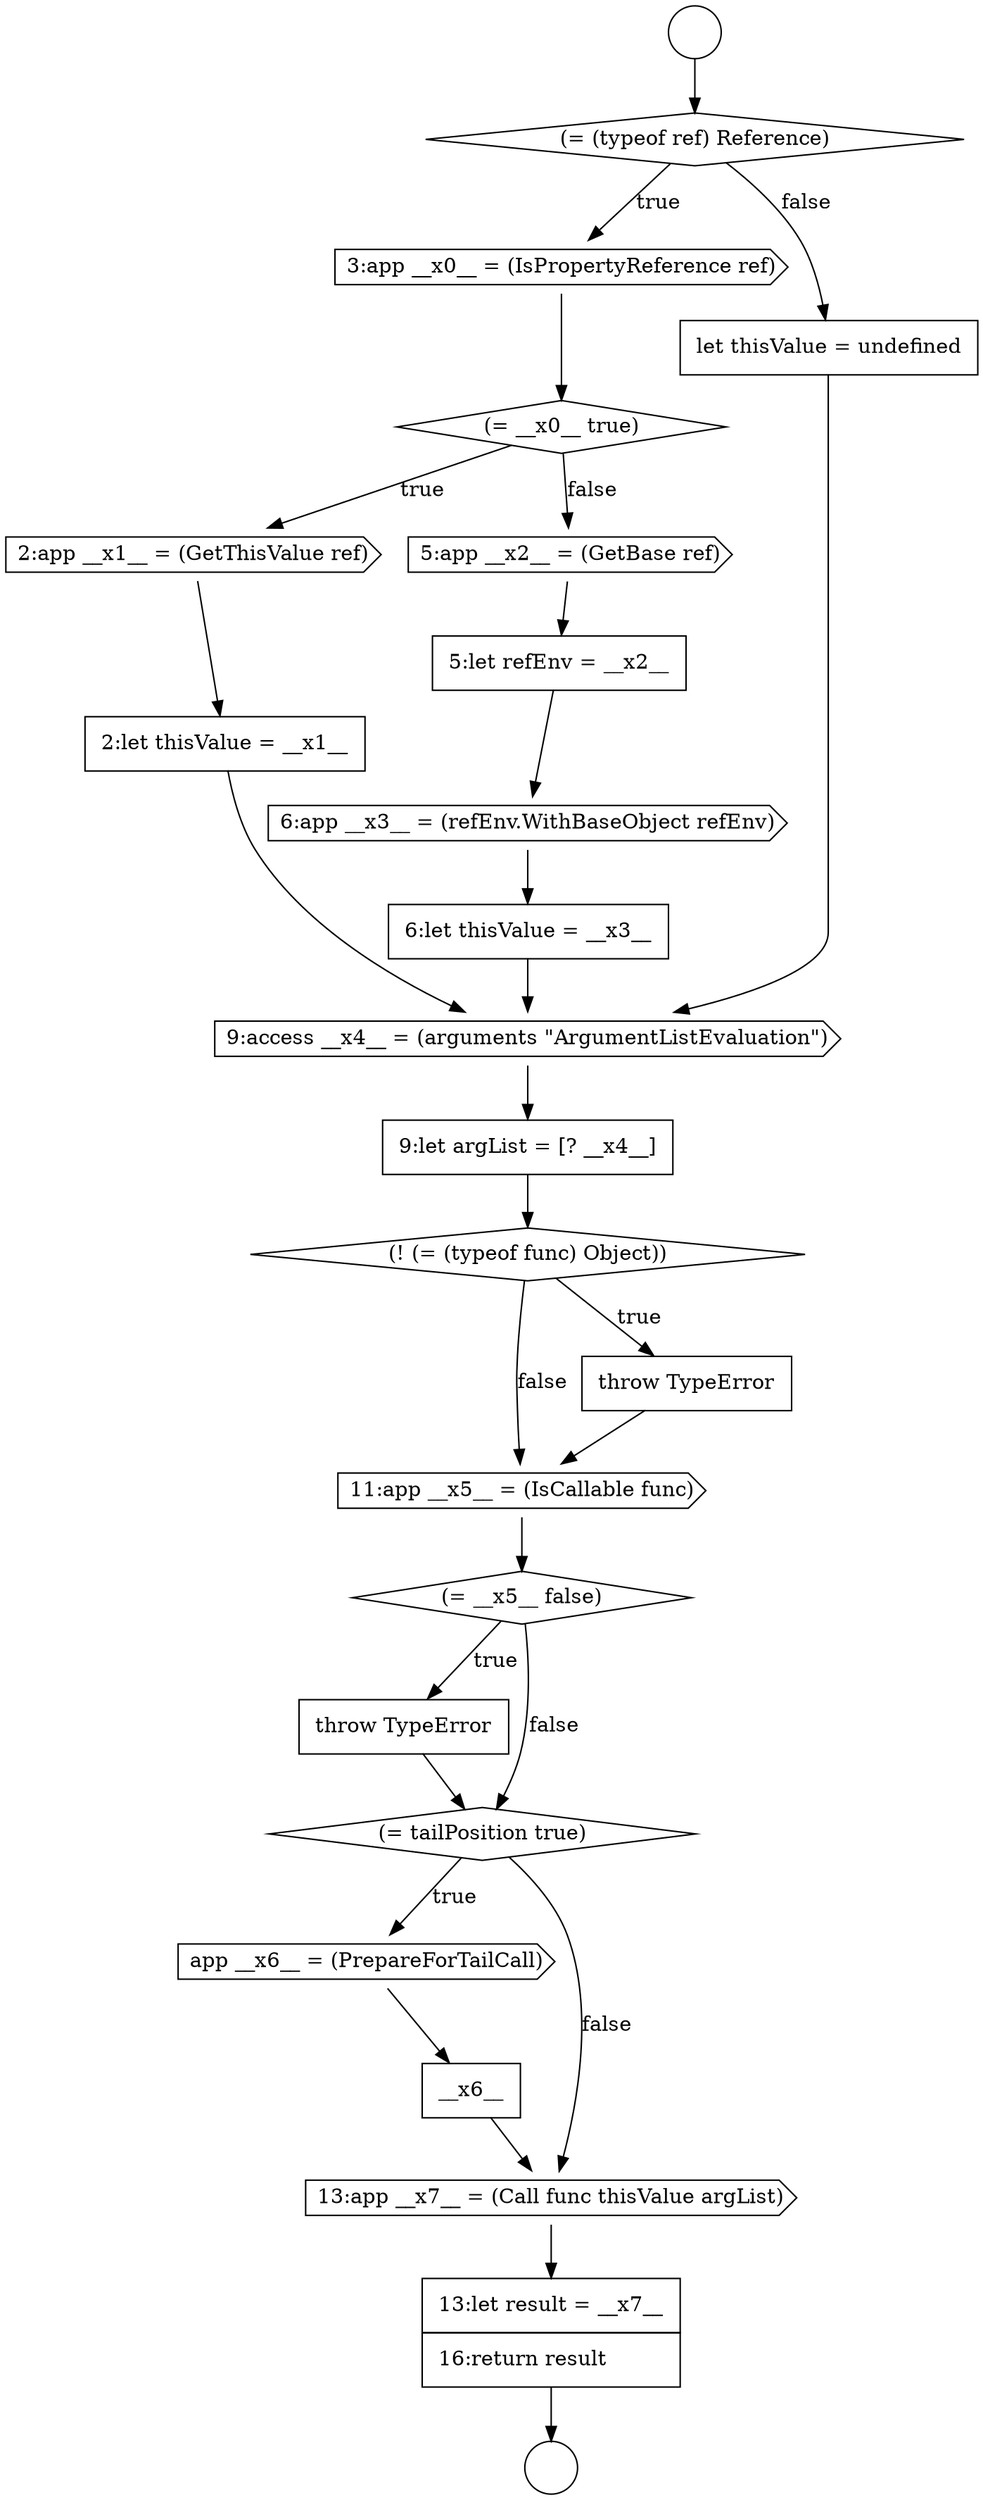 digraph {
  node0 [shape=circle label=" " color="black" fillcolor="white" style=filled]
  node5 [shape=cds, label=<<font color="black">2:app __x1__ = (GetThisValue ref)</font>> color="black" fillcolor="white" style=filled]
  node10 [shape=none, margin=0, label=<<font color="black">
    <table border="0" cellborder="1" cellspacing="0" cellpadding="10">
      <tr><td align="left">6:let thisValue = __x3__</td></tr>
    </table>
  </font>> color="black" fillcolor="white" style=filled]
  node14 [shape=diamond, label=<<font color="black">(! (= (typeof func) Object))</font>> color="black" fillcolor="white" style=filled]
  node20 [shape=cds, label=<<font color="black">app __x6__ = (PrepareForTailCall)</font>> color="black" fillcolor="white" style=filled]
  node1 [shape=circle label=" " color="black" fillcolor="white" style=filled]
  node6 [shape=none, margin=0, label=<<font color="black">
    <table border="0" cellborder="1" cellspacing="0" cellpadding="10">
      <tr><td align="left">2:let thisValue = __x1__</td></tr>
    </table>
  </font>> color="black" fillcolor="white" style=filled]
  node21 [shape=none, margin=0, label=<<font color="black">
    <table border="0" cellborder="1" cellspacing="0" cellpadding="10">
      <tr><td align="left">__x6__</td></tr>
    </table>
  </font>> color="black" fillcolor="white" style=filled]
  node9 [shape=cds, label=<<font color="black">6:app __x3__ = (refEnv.WithBaseObject refEnv)</font>> color="black" fillcolor="white" style=filled]
  node13 [shape=none, margin=0, label=<<font color="black">
    <table border="0" cellborder="1" cellspacing="0" cellpadding="10">
      <tr><td align="left">9:let argList = [? __x4__]</td></tr>
    </table>
  </font>> color="black" fillcolor="white" style=filled]
  node2 [shape=diamond, label=<<font color="black">(= (typeof ref) Reference)</font>> color="black" fillcolor="white" style=filled]
  node17 [shape=diamond, label=<<font color="black">(= __x5__ false)</font>> color="black" fillcolor="white" style=filled]
  node22 [shape=cds, label=<<font color="black">13:app __x7__ = (Call func thisValue argList)</font>> color="black" fillcolor="white" style=filled]
  node12 [shape=cds, label=<<font color="black">9:access __x4__ = (arguments &quot;ArgumentListEvaluation&quot;)</font>> color="black" fillcolor="white" style=filled]
  node7 [shape=cds, label=<<font color="black">5:app __x2__ = (GetBase ref)</font>> color="black" fillcolor="white" style=filled]
  node3 [shape=cds, label=<<font color="black">3:app __x0__ = (IsPropertyReference ref)</font>> color="black" fillcolor="white" style=filled]
  node18 [shape=none, margin=0, label=<<font color="black">
    <table border="0" cellborder="1" cellspacing="0" cellpadding="10">
      <tr><td align="left">throw TypeError</td></tr>
    </table>
  </font>> color="black" fillcolor="white" style=filled]
  node16 [shape=cds, label=<<font color="black">11:app __x5__ = (IsCallable func)</font>> color="black" fillcolor="white" style=filled]
  node11 [shape=none, margin=0, label=<<font color="black">
    <table border="0" cellborder="1" cellspacing="0" cellpadding="10">
      <tr><td align="left">let thisValue = undefined</td></tr>
    </table>
  </font>> color="black" fillcolor="white" style=filled]
  node23 [shape=none, margin=0, label=<<font color="black">
    <table border="0" cellborder="1" cellspacing="0" cellpadding="10">
      <tr><td align="left">13:let result = __x7__</td></tr>
      <tr><td align="left">16:return result</td></tr>
    </table>
  </font>> color="black" fillcolor="white" style=filled]
  node8 [shape=none, margin=0, label=<<font color="black">
    <table border="0" cellborder="1" cellspacing="0" cellpadding="10">
      <tr><td align="left">5:let refEnv = __x2__</td></tr>
    </table>
  </font>> color="black" fillcolor="white" style=filled]
  node19 [shape=diamond, label=<<font color="black">(= tailPosition true)</font>> color="black" fillcolor="white" style=filled]
  node4 [shape=diamond, label=<<font color="black">(= __x0__ true)</font>> color="black" fillcolor="white" style=filled]
  node15 [shape=none, margin=0, label=<<font color="black">
    <table border="0" cellborder="1" cellspacing="0" cellpadding="10">
      <tr><td align="left">throw TypeError</td></tr>
    </table>
  </font>> color="black" fillcolor="white" style=filled]
  node15 -> node16 [ color="black"]
  node13 -> node14 [ color="black"]
  node12 -> node13 [ color="black"]
  node0 -> node2 [ color="black"]
  node22 -> node23 [ color="black"]
  node9 -> node10 [ color="black"]
  node2 -> node3 [label=<<font color="black">true</font>> color="black"]
  node2 -> node11 [label=<<font color="black">false</font>> color="black"]
  node20 -> node21 [ color="black"]
  node23 -> node1 [ color="black"]
  node16 -> node17 [ color="black"]
  node10 -> node12 [ color="black"]
  node5 -> node6 [ color="black"]
  node3 -> node4 [ color="black"]
  node7 -> node8 [ color="black"]
  node18 -> node19 [ color="black"]
  node4 -> node5 [label=<<font color="black">true</font>> color="black"]
  node4 -> node7 [label=<<font color="black">false</font>> color="black"]
  node11 -> node12 [ color="black"]
  node19 -> node20 [label=<<font color="black">true</font>> color="black"]
  node19 -> node22 [label=<<font color="black">false</font>> color="black"]
  node6 -> node12 [ color="black"]
  node8 -> node9 [ color="black"]
  node21 -> node22 [ color="black"]
  node14 -> node15 [label=<<font color="black">true</font>> color="black"]
  node14 -> node16 [label=<<font color="black">false</font>> color="black"]
  node17 -> node18 [label=<<font color="black">true</font>> color="black"]
  node17 -> node19 [label=<<font color="black">false</font>> color="black"]
}
